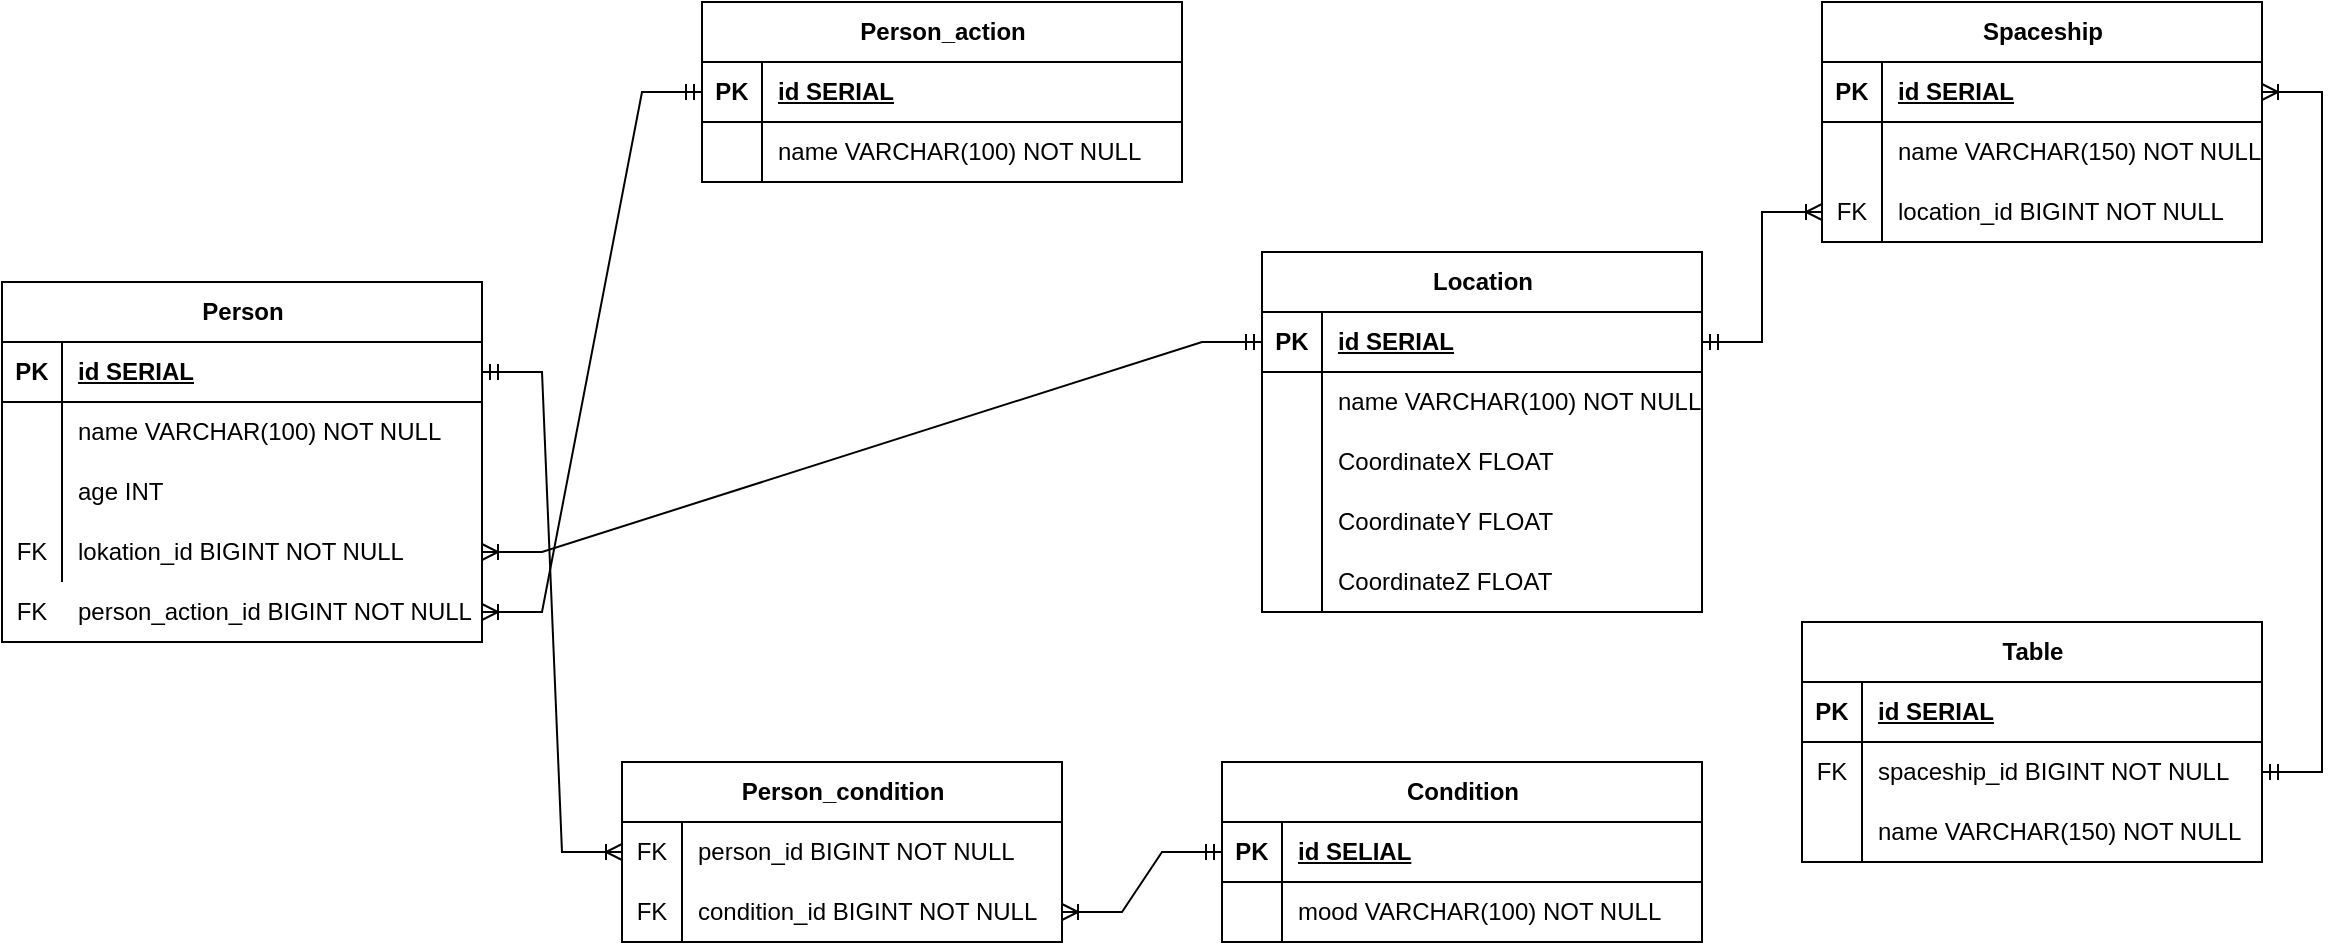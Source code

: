 <mxfile version="23.1.5" type="github">
  <diagram name="Страница — 1" id="gbNgQHXfN0obGpGh1D8o">
    <mxGraphModel dx="1290" dy="522" grid="1" gridSize="10" guides="1" tooltips="1" connect="1" arrows="1" fold="1" page="1" pageScale="1" pageWidth="827" pageHeight="1169" math="0" shadow="0">
      <root>
        <mxCell id="0" />
        <mxCell id="1" parent="0" />
        <mxCell id="0jb8mXrQ-xJolcGpYNKQ-1" value="Person" style="shape=table;startSize=30;container=1;collapsible=1;childLayout=tableLayout;fixedRows=1;rowLines=0;fontStyle=1;align=center;resizeLast=1;html=1;" vertex="1" parent="1">
          <mxGeometry x="30" y="160" width="240" height="180" as="geometry" />
        </mxCell>
        <mxCell id="0jb8mXrQ-xJolcGpYNKQ-2" value="" style="shape=tableRow;horizontal=0;startSize=0;swimlaneHead=0;swimlaneBody=0;fillColor=none;collapsible=0;dropTarget=0;points=[[0,0.5],[1,0.5]];portConstraint=eastwest;top=0;left=0;right=0;bottom=1;" vertex="1" parent="0jb8mXrQ-xJolcGpYNKQ-1">
          <mxGeometry y="30" width="240" height="30" as="geometry" />
        </mxCell>
        <mxCell id="0jb8mXrQ-xJolcGpYNKQ-3" value="PK" style="shape=partialRectangle;connectable=0;fillColor=none;top=0;left=0;bottom=0;right=0;fontStyle=1;overflow=hidden;whiteSpace=wrap;html=1;" vertex="1" parent="0jb8mXrQ-xJolcGpYNKQ-2">
          <mxGeometry width="30" height="30" as="geometry">
            <mxRectangle width="30" height="30" as="alternateBounds" />
          </mxGeometry>
        </mxCell>
        <mxCell id="0jb8mXrQ-xJolcGpYNKQ-4" value="id SERIAL" style="shape=partialRectangle;connectable=0;fillColor=none;top=0;left=0;bottom=0;right=0;align=left;spacingLeft=6;fontStyle=5;overflow=hidden;whiteSpace=wrap;html=1;" vertex="1" parent="0jb8mXrQ-xJolcGpYNKQ-2">
          <mxGeometry x="30" width="210" height="30" as="geometry">
            <mxRectangle width="210" height="30" as="alternateBounds" />
          </mxGeometry>
        </mxCell>
        <mxCell id="0jb8mXrQ-xJolcGpYNKQ-5" value="" style="shape=tableRow;horizontal=0;startSize=0;swimlaneHead=0;swimlaneBody=0;fillColor=none;collapsible=0;dropTarget=0;points=[[0,0.5],[1,0.5]];portConstraint=eastwest;top=0;left=0;right=0;bottom=0;" vertex="1" parent="0jb8mXrQ-xJolcGpYNKQ-1">
          <mxGeometry y="60" width="240" height="30" as="geometry" />
        </mxCell>
        <mxCell id="0jb8mXrQ-xJolcGpYNKQ-6" value="" style="shape=partialRectangle;connectable=0;fillColor=none;top=0;left=0;bottom=0;right=0;editable=1;overflow=hidden;whiteSpace=wrap;html=1;" vertex="1" parent="0jb8mXrQ-xJolcGpYNKQ-5">
          <mxGeometry width="30" height="30" as="geometry">
            <mxRectangle width="30" height="30" as="alternateBounds" />
          </mxGeometry>
        </mxCell>
        <mxCell id="0jb8mXrQ-xJolcGpYNKQ-7" value="name VARCHAR(100) NOT NULL" style="shape=partialRectangle;connectable=0;fillColor=none;top=0;left=0;bottom=0;right=0;align=left;spacingLeft=6;overflow=hidden;whiteSpace=wrap;html=1;" vertex="1" parent="0jb8mXrQ-xJolcGpYNKQ-5">
          <mxGeometry x="30" width="210" height="30" as="geometry">
            <mxRectangle width="210" height="30" as="alternateBounds" />
          </mxGeometry>
        </mxCell>
        <mxCell id="0jb8mXrQ-xJolcGpYNKQ-8" value="" style="shape=tableRow;horizontal=0;startSize=0;swimlaneHead=0;swimlaneBody=0;fillColor=none;collapsible=0;dropTarget=0;points=[[0,0.5],[1,0.5]];portConstraint=eastwest;top=0;left=0;right=0;bottom=0;" vertex="1" parent="0jb8mXrQ-xJolcGpYNKQ-1">
          <mxGeometry y="90" width="240" height="30" as="geometry" />
        </mxCell>
        <mxCell id="0jb8mXrQ-xJolcGpYNKQ-9" value="" style="shape=partialRectangle;connectable=0;fillColor=none;top=0;left=0;bottom=0;right=0;editable=1;overflow=hidden;whiteSpace=wrap;html=1;" vertex="1" parent="0jb8mXrQ-xJolcGpYNKQ-8">
          <mxGeometry width="30" height="30" as="geometry">
            <mxRectangle width="30" height="30" as="alternateBounds" />
          </mxGeometry>
        </mxCell>
        <mxCell id="0jb8mXrQ-xJolcGpYNKQ-10" value="age INT" style="shape=partialRectangle;connectable=0;fillColor=none;top=0;left=0;bottom=0;right=0;align=left;spacingLeft=6;overflow=hidden;whiteSpace=wrap;html=1;" vertex="1" parent="0jb8mXrQ-xJolcGpYNKQ-8">
          <mxGeometry x="30" width="210" height="30" as="geometry">
            <mxRectangle width="210" height="30" as="alternateBounds" />
          </mxGeometry>
        </mxCell>
        <mxCell id="0jb8mXrQ-xJolcGpYNKQ-11" value="" style="shape=tableRow;horizontal=0;startSize=0;swimlaneHead=0;swimlaneBody=0;fillColor=none;collapsible=0;dropTarget=0;points=[[0,0.5],[1,0.5]];portConstraint=eastwest;top=0;left=0;right=0;bottom=0;" vertex="1" parent="0jb8mXrQ-xJolcGpYNKQ-1">
          <mxGeometry y="120" width="240" height="30" as="geometry" />
        </mxCell>
        <mxCell id="0jb8mXrQ-xJolcGpYNKQ-12" value="FK" style="shape=partialRectangle;connectable=0;fillColor=none;top=0;left=0;bottom=0;right=0;editable=1;overflow=hidden;whiteSpace=wrap;html=1;" vertex="1" parent="0jb8mXrQ-xJolcGpYNKQ-11">
          <mxGeometry width="30" height="30" as="geometry">
            <mxRectangle width="30" height="30" as="alternateBounds" />
          </mxGeometry>
        </mxCell>
        <mxCell id="0jb8mXrQ-xJolcGpYNKQ-13" value="lokation_id BIGINT NOT NULL" style="shape=partialRectangle;connectable=0;fillColor=none;top=0;left=0;bottom=0;right=0;align=left;spacingLeft=6;overflow=hidden;whiteSpace=wrap;html=1;" vertex="1" parent="0jb8mXrQ-xJolcGpYNKQ-11">
          <mxGeometry x="30" width="210" height="30" as="geometry">
            <mxRectangle width="210" height="30" as="alternateBounds" />
          </mxGeometry>
        </mxCell>
        <mxCell id="0jb8mXrQ-xJolcGpYNKQ-14" value="Person_action" style="shape=table;startSize=30;container=1;collapsible=1;childLayout=tableLayout;fixedRows=1;rowLines=0;fontStyle=1;align=center;resizeLast=1;html=1;" vertex="1" parent="1">
          <mxGeometry x="380" y="20" width="240" height="90" as="geometry" />
        </mxCell>
        <mxCell id="0jb8mXrQ-xJolcGpYNKQ-15" value="" style="shape=tableRow;horizontal=0;startSize=0;swimlaneHead=0;swimlaneBody=0;fillColor=none;collapsible=0;dropTarget=0;points=[[0,0.5],[1,0.5]];portConstraint=eastwest;top=0;left=0;right=0;bottom=1;" vertex="1" parent="0jb8mXrQ-xJolcGpYNKQ-14">
          <mxGeometry y="30" width="240" height="30" as="geometry" />
        </mxCell>
        <mxCell id="0jb8mXrQ-xJolcGpYNKQ-16" value="PK" style="shape=partialRectangle;connectable=0;fillColor=none;top=0;left=0;bottom=0;right=0;fontStyle=1;overflow=hidden;whiteSpace=wrap;html=1;" vertex="1" parent="0jb8mXrQ-xJolcGpYNKQ-15">
          <mxGeometry width="30" height="30" as="geometry">
            <mxRectangle width="30" height="30" as="alternateBounds" />
          </mxGeometry>
        </mxCell>
        <mxCell id="0jb8mXrQ-xJolcGpYNKQ-17" value="id SERIAL" style="shape=partialRectangle;connectable=0;fillColor=none;top=0;left=0;bottom=0;right=0;align=left;spacingLeft=6;fontStyle=5;overflow=hidden;whiteSpace=wrap;html=1;" vertex="1" parent="0jb8mXrQ-xJolcGpYNKQ-15">
          <mxGeometry x="30" width="210" height="30" as="geometry">
            <mxRectangle width="210" height="30" as="alternateBounds" />
          </mxGeometry>
        </mxCell>
        <mxCell id="0jb8mXrQ-xJolcGpYNKQ-21" value="" style="shape=tableRow;horizontal=0;startSize=0;swimlaneHead=0;swimlaneBody=0;fillColor=none;collapsible=0;dropTarget=0;points=[[0,0.5],[1,0.5]];portConstraint=eastwest;top=0;left=0;right=0;bottom=0;" vertex="1" parent="0jb8mXrQ-xJolcGpYNKQ-14">
          <mxGeometry y="60" width="240" height="30" as="geometry" />
        </mxCell>
        <mxCell id="0jb8mXrQ-xJolcGpYNKQ-22" value="" style="shape=partialRectangle;connectable=0;fillColor=none;top=0;left=0;bottom=0;right=0;editable=1;overflow=hidden;whiteSpace=wrap;html=1;" vertex="1" parent="0jb8mXrQ-xJolcGpYNKQ-21">
          <mxGeometry width="30" height="30" as="geometry">
            <mxRectangle width="30" height="30" as="alternateBounds" />
          </mxGeometry>
        </mxCell>
        <mxCell id="0jb8mXrQ-xJolcGpYNKQ-23" value="name VARCHAR(100) NOT NULL" style="shape=partialRectangle;connectable=0;fillColor=none;top=0;left=0;bottom=0;right=0;align=left;spacingLeft=6;overflow=hidden;whiteSpace=wrap;html=1;" vertex="1" parent="0jb8mXrQ-xJolcGpYNKQ-21">
          <mxGeometry x="30" width="210" height="30" as="geometry">
            <mxRectangle width="210" height="30" as="alternateBounds" />
          </mxGeometry>
        </mxCell>
        <mxCell id="0jb8mXrQ-xJolcGpYNKQ-27" value="Condition" style="shape=table;startSize=30;container=1;collapsible=1;childLayout=tableLayout;fixedRows=1;rowLines=0;fontStyle=1;align=center;resizeLast=1;html=1;" vertex="1" parent="1">
          <mxGeometry x="640" y="400" width="240" height="90" as="geometry" />
        </mxCell>
        <mxCell id="0jb8mXrQ-xJolcGpYNKQ-28" value="" style="shape=tableRow;horizontal=0;startSize=0;swimlaneHead=0;swimlaneBody=0;fillColor=none;collapsible=0;dropTarget=0;points=[[0,0.5],[1,0.5]];portConstraint=eastwest;top=0;left=0;right=0;bottom=1;" vertex="1" parent="0jb8mXrQ-xJolcGpYNKQ-27">
          <mxGeometry y="30" width="240" height="30" as="geometry" />
        </mxCell>
        <mxCell id="0jb8mXrQ-xJolcGpYNKQ-29" value="PK" style="shape=partialRectangle;connectable=0;fillColor=none;top=0;left=0;bottom=0;right=0;fontStyle=1;overflow=hidden;whiteSpace=wrap;html=1;" vertex="1" parent="0jb8mXrQ-xJolcGpYNKQ-28">
          <mxGeometry width="30" height="30" as="geometry">
            <mxRectangle width="30" height="30" as="alternateBounds" />
          </mxGeometry>
        </mxCell>
        <mxCell id="0jb8mXrQ-xJolcGpYNKQ-30" value="id SELIAL" style="shape=partialRectangle;connectable=0;fillColor=none;top=0;left=0;bottom=0;right=0;align=left;spacingLeft=6;fontStyle=5;overflow=hidden;whiteSpace=wrap;html=1;" vertex="1" parent="0jb8mXrQ-xJolcGpYNKQ-28">
          <mxGeometry x="30" width="210" height="30" as="geometry">
            <mxRectangle width="210" height="30" as="alternateBounds" />
          </mxGeometry>
        </mxCell>
        <mxCell id="0jb8mXrQ-xJolcGpYNKQ-34" value="" style="shape=tableRow;horizontal=0;startSize=0;swimlaneHead=0;swimlaneBody=0;fillColor=none;collapsible=0;dropTarget=0;points=[[0,0.5],[1,0.5]];portConstraint=eastwest;top=0;left=0;right=0;bottom=0;" vertex="1" parent="0jb8mXrQ-xJolcGpYNKQ-27">
          <mxGeometry y="60" width="240" height="30" as="geometry" />
        </mxCell>
        <mxCell id="0jb8mXrQ-xJolcGpYNKQ-35" value="" style="shape=partialRectangle;connectable=0;fillColor=none;top=0;left=0;bottom=0;right=0;editable=1;overflow=hidden;whiteSpace=wrap;html=1;" vertex="1" parent="0jb8mXrQ-xJolcGpYNKQ-34">
          <mxGeometry width="30" height="30" as="geometry">
            <mxRectangle width="30" height="30" as="alternateBounds" />
          </mxGeometry>
        </mxCell>
        <mxCell id="0jb8mXrQ-xJolcGpYNKQ-36" value="mood VARCHAR(100) NOT NULL" style="shape=partialRectangle;connectable=0;fillColor=none;top=0;left=0;bottom=0;right=0;align=left;spacingLeft=6;overflow=hidden;whiteSpace=wrap;html=1;" vertex="1" parent="0jb8mXrQ-xJolcGpYNKQ-34">
          <mxGeometry x="30" width="210" height="30" as="geometry">
            <mxRectangle width="210" height="30" as="alternateBounds" />
          </mxGeometry>
        </mxCell>
        <mxCell id="0jb8mXrQ-xJolcGpYNKQ-43" value="Location" style="shape=table;startSize=30;container=1;collapsible=1;childLayout=tableLayout;fixedRows=1;rowLines=0;fontStyle=1;align=center;resizeLast=1;html=1;" vertex="1" parent="1">
          <mxGeometry x="660" y="145" width="220" height="180" as="geometry" />
        </mxCell>
        <mxCell id="0jb8mXrQ-xJolcGpYNKQ-44" value="" style="shape=tableRow;horizontal=0;startSize=0;swimlaneHead=0;swimlaneBody=0;fillColor=none;collapsible=0;dropTarget=0;points=[[0,0.5],[1,0.5]];portConstraint=eastwest;top=0;left=0;right=0;bottom=1;" vertex="1" parent="0jb8mXrQ-xJolcGpYNKQ-43">
          <mxGeometry y="30" width="220" height="30" as="geometry" />
        </mxCell>
        <mxCell id="0jb8mXrQ-xJolcGpYNKQ-45" value="PK" style="shape=partialRectangle;connectable=0;fillColor=none;top=0;left=0;bottom=0;right=0;fontStyle=1;overflow=hidden;whiteSpace=wrap;html=1;" vertex="1" parent="0jb8mXrQ-xJolcGpYNKQ-44">
          <mxGeometry width="30" height="30" as="geometry">
            <mxRectangle width="30" height="30" as="alternateBounds" />
          </mxGeometry>
        </mxCell>
        <mxCell id="0jb8mXrQ-xJolcGpYNKQ-46" value="id SERIAL" style="shape=partialRectangle;connectable=0;fillColor=none;top=0;left=0;bottom=0;right=0;align=left;spacingLeft=6;fontStyle=5;overflow=hidden;whiteSpace=wrap;html=1;" vertex="1" parent="0jb8mXrQ-xJolcGpYNKQ-44">
          <mxGeometry x="30" width="190" height="30" as="geometry">
            <mxRectangle width="190" height="30" as="alternateBounds" />
          </mxGeometry>
        </mxCell>
        <mxCell id="0jb8mXrQ-xJolcGpYNKQ-47" value="" style="shape=tableRow;horizontal=0;startSize=0;swimlaneHead=0;swimlaneBody=0;fillColor=none;collapsible=0;dropTarget=0;points=[[0,0.5],[1,0.5]];portConstraint=eastwest;top=0;left=0;right=0;bottom=0;" vertex="1" parent="0jb8mXrQ-xJolcGpYNKQ-43">
          <mxGeometry y="60" width="220" height="30" as="geometry" />
        </mxCell>
        <mxCell id="0jb8mXrQ-xJolcGpYNKQ-48" value="" style="shape=partialRectangle;connectable=0;fillColor=none;top=0;left=0;bottom=0;right=0;editable=1;overflow=hidden;whiteSpace=wrap;html=1;" vertex="1" parent="0jb8mXrQ-xJolcGpYNKQ-47">
          <mxGeometry width="30" height="30" as="geometry">
            <mxRectangle width="30" height="30" as="alternateBounds" />
          </mxGeometry>
        </mxCell>
        <mxCell id="0jb8mXrQ-xJolcGpYNKQ-49" value="name VARCHAR(100) NOT NULL" style="shape=partialRectangle;connectable=0;fillColor=none;top=0;left=0;bottom=0;right=0;align=left;spacingLeft=6;overflow=hidden;whiteSpace=wrap;html=1;" vertex="1" parent="0jb8mXrQ-xJolcGpYNKQ-47">
          <mxGeometry x="30" width="190" height="30" as="geometry">
            <mxRectangle width="190" height="30" as="alternateBounds" />
          </mxGeometry>
        </mxCell>
        <mxCell id="0jb8mXrQ-xJolcGpYNKQ-50" value="" style="shape=tableRow;horizontal=0;startSize=0;swimlaneHead=0;swimlaneBody=0;fillColor=none;collapsible=0;dropTarget=0;points=[[0,0.5],[1,0.5]];portConstraint=eastwest;top=0;left=0;right=0;bottom=0;" vertex="1" parent="0jb8mXrQ-xJolcGpYNKQ-43">
          <mxGeometry y="90" width="220" height="30" as="geometry" />
        </mxCell>
        <mxCell id="0jb8mXrQ-xJolcGpYNKQ-51" value="" style="shape=partialRectangle;connectable=0;fillColor=none;top=0;left=0;bottom=0;right=0;editable=1;overflow=hidden;whiteSpace=wrap;html=1;" vertex="1" parent="0jb8mXrQ-xJolcGpYNKQ-50">
          <mxGeometry width="30" height="30" as="geometry">
            <mxRectangle width="30" height="30" as="alternateBounds" />
          </mxGeometry>
        </mxCell>
        <mxCell id="0jb8mXrQ-xJolcGpYNKQ-52" value="CoordinateX FLOAT" style="shape=partialRectangle;connectable=0;fillColor=none;top=0;left=0;bottom=0;right=0;align=left;spacingLeft=6;overflow=hidden;whiteSpace=wrap;html=1;" vertex="1" parent="0jb8mXrQ-xJolcGpYNKQ-50">
          <mxGeometry x="30" width="190" height="30" as="geometry">
            <mxRectangle width="190" height="30" as="alternateBounds" />
          </mxGeometry>
        </mxCell>
        <mxCell id="0jb8mXrQ-xJolcGpYNKQ-53" value="" style="shape=tableRow;horizontal=0;startSize=0;swimlaneHead=0;swimlaneBody=0;fillColor=none;collapsible=0;dropTarget=0;points=[[0,0.5],[1,0.5]];portConstraint=eastwest;top=0;left=0;right=0;bottom=0;" vertex="1" parent="0jb8mXrQ-xJolcGpYNKQ-43">
          <mxGeometry y="120" width="220" height="30" as="geometry" />
        </mxCell>
        <mxCell id="0jb8mXrQ-xJolcGpYNKQ-54" value="" style="shape=partialRectangle;connectable=0;fillColor=none;top=0;left=0;bottom=0;right=0;editable=1;overflow=hidden;whiteSpace=wrap;html=1;" vertex="1" parent="0jb8mXrQ-xJolcGpYNKQ-53">
          <mxGeometry width="30" height="30" as="geometry">
            <mxRectangle width="30" height="30" as="alternateBounds" />
          </mxGeometry>
        </mxCell>
        <mxCell id="0jb8mXrQ-xJolcGpYNKQ-55" value="CoordinateY FLOAT" style="shape=partialRectangle;connectable=0;fillColor=none;top=0;left=0;bottom=0;right=0;align=left;spacingLeft=6;overflow=hidden;whiteSpace=wrap;html=1;" vertex="1" parent="0jb8mXrQ-xJolcGpYNKQ-53">
          <mxGeometry x="30" width="190" height="30" as="geometry">
            <mxRectangle width="190" height="30" as="alternateBounds" />
          </mxGeometry>
        </mxCell>
        <mxCell id="0jb8mXrQ-xJolcGpYNKQ-78" value="" style="shape=tableRow;horizontal=0;startSize=0;swimlaneHead=0;swimlaneBody=0;fillColor=none;collapsible=0;dropTarget=0;points=[[0,0.5],[1,0.5]];portConstraint=eastwest;top=0;left=0;right=0;bottom=0;" vertex="1" parent="0jb8mXrQ-xJolcGpYNKQ-43">
          <mxGeometry y="150" width="220" height="30" as="geometry" />
        </mxCell>
        <mxCell id="0jb8mXrQ-xJolcGpYNKQ-79" value="" style="shape=partialRectangle;connectable=0;fillColor=none;top=0;left=0;bottom=0;right=0;fontStyle=0;overflow=hidden;whiteSpace=wrap;html=1;" vertex="1" parent="0jb8mXrQ-xJolcGpYNKQ-78">
          <mxGeometry width="30" height="30" as="geometry">
            <mxRectangle width="30" height="30" as="alternateBounds" />
          </mxGeometry>
        </mxCell>
        <mxCell id="0jb8mXrQ-xJolcGpYNKQ-80" value="CoordinateZ FLOAT" style="shape=partialRectangle;connectable=0;fillColor=none;top=0;left=0;bottom=0;right=0;align=left;spacingLeft=6;fontStyle=0;overflow=hidden;whiteSpace=wrap;html=1;" vertex="1" parent="0jb8mXrQ-xJolcGpYNKQ-78">
          <mxGeometry x="30" width="190" height="30" as="geometry">
            <mxRectangle width="190" height="30" as="alternateBounds" />
          </mxGeometry>
        </mxCell>
        <mxCell id="0jb8mXrQ-xJolcGpYNKQ-98" value="" style="edgeStyle=entityRelationEdgeStyle;fontSize=12;html=1;endArrow=ERoneToMany;startArrow=ERmandOne;rounded=0;exitX=0;exitY=0.5;exitDx=0;exitDy=0;entryX=1;entryY=0.5;entryDx=0;entryDy=0;" edge="1" parent="1" source="0jb8mXrQ-xJolcGpYNKQ-44" target="0jb8mXrQ-xJolcGpYNKQ-11">
          <mxGeometry width="100" height="100" relative="1" as="geometry">
            <mxPoint x="400" y="420" as="sourcePoint" />
            <mxPoint x="500" y="320" as="targetPoint" />
          </mxGeometry>
        </mxCell>
        <mxCell id="0jb8mXrQ-xJolcGpYNKQ-99" value="Spaceship" style="shape=table;startSize=30;container=1;collapsible=1;childLayout=tableLayout;fixedRows=1;rowLines=0;fontStyle=1;align=center;resizeLast=1;html=1;" vertex="1" parent="1">
          <mxGeometry x="940" y="20" width="220" height="120" as="geometry" />
        </mxCell>
        <mxCell id="0jb8mXrQ-xJolcGpYNKQ-100" value="" style="shape=tableRow;horizontal=0;startSize=0;swimlaneHead=0;swimlaneBody=0;fillColor=none;collapsible=0;dropTarget=0;points=[[0,0.5],[1,0.5]];portConstraint=eastwest;top=0;left=0;right=0;bottom=1;" vertex="1" parent="0jb8mXrQ-xJolcGpYNKQ-99">
          <mxGeometry y="30" width="220" height="30" as="geometry" />
        </mxCell>
        <mxCell id="0jb8mXrQ-xJolcGpYNKQ-101" value="PK" style="shape=partialRectangle;connectable=0;fillColor=none;top=0;left=0;bottom=0;right=0;fontStyle=1;overflow=hidden;whiteSpace=wrap;html=1;" vertex="1" parent="0jb8mXrQ-xJolcGpYNKQ-100">
          <mxGeometry width="30" height="30" as="geometry">
            <mxRectangle width="30" height="30" as="alternateBounds" />
          </mxGeometry>
        </mxCell>
        <mxCell id="0jb8mXrQ-xJolcGpYNKQ-102" value="id SERIAL" style="shape=partialRectangle;connectable=0;fillColor=none;top=0;left=0;bottom=0;right=0;align=left;spacingLeft=6;fontStyle=5;overflow=hidden;whiteSpace=wrap;html=1;" vertex="1" parent="0jb8mXrQ-xJolcGpYNKQ-100">
          <mxGeometry x="30" width="190" height="30" as="geometry">
            <mxRectangle width="190" height="30" as="alternateBounds" />
          </mxGeometry>
        </mxCell>
        <mxCell id="0jb8mXrQ-xJolcGpYNKQ-103" value="" style="shape=tableRow;horizontal=0;startSize=0;swimlaneHead=0;swimlaneBody=0;fillColor=none;collapsible=0;dropTarget=0;points=[[0,0.5],[1,0.5]];portConstraint=eastwest;top=0;left=0;right=0;bottom=0;" vertex="1" parent="0jb8mXrQ-xJolcGpYNKQ-99">
          <mxGeometry y="60" width="220" height="30" as="geometry" />
        </mxCell>
        <mxCell id="0jb8mXrQ-xJolcGpYNKQ-104" value="" style="shape=partialRectangle;connectable=0;fillColor=none;top=0;left=0;bottom=0;right=0;editable=1;overflow=hidden;whiteSpace=wrap;html=1;" vertex="1" parent="0jb8mXrQ-xJolcGpYNKQ-103">
          <mxGeometry width="30" height="30" as="geometry">
            <mxRectangle width="30" height="30" as="alternateBounds" />
          </mxGeometry>
        </mxCell>
        <mxCell id="0jb8mXrQ-xJolcGpYNKQ-105" value="name VARCHAR(150) NOT NULL" style="shape=partialRectangle;connectable=0;fillColor=none;top=0;left=0;bottom=0;right=0;align=left;spacingLeft=6;overflow=hidden;whiteSpace=wrap;html=1;" vertex="1" parent="0jb8mXrQ-xJolcGpYNKQ-103">
          <mxGeometry x="30" width="190" height="30" as="geometry">
            <mxRectangle width="190" height="30" as="alternateBounds" />
          </mxGeometry>
        </mxCell>
        <mxCell id="0jb8mXrQ-xJolcGpYNKQ-106" value="" style="shape=tableRow;horizontal=0;startSize=0;swimlaneHead=0;swimlaneBody=0;fillColor=none;collapsible=0;dropTarget=0;points=[[0,0.5],[1,0.5]];portConstraint=eastwest;top=0;left=0;right=0;bottom=0;" vertex="1" parent="0jb8mXrQ-xJolcGpYNKQ-99">
          <mxGeometry y="90" width="220" height="30" as="geometry" />
        </mxCell>
        <mxCell id="0jb8mXrQ-xJolcGpYNKQ-107" value="FK" style="shape=partialRectangle;connectable=0;fillColor=none;top=0;left=0;bottom=0;right=0;editable=1;overflow=hidden;whiteSpace=wrap;html=1;" vertex="1" parent="0jb8mXrQ-xJolcGpYNKQ-106">
          <mxGeometry width="30" height="30" as="geometry">
            <mxRectangle width="30" height="30" as="alternateBounds" />
          </mxGeometry>
        </mxCell>
        <mxCell id="0jb8mXrQ-xJolcGpYNKQ-108" value="location_id BIGINT NOT NULL" style="shape=partialRectangle;connectable=0;fillColor=none;top=0;left=0;bottom=0;right=0;align=left;spacingLeft=6;overflow=hidden;whiteSpace=wrap;html=1;" vertex="1" parent="0jb8mXrQ-xJolcGpYNKQ-106">
          <mxGeometry x="30" width="190" height="30" as="geometry">
            <mxRectangle width="190" height="30" as="alternateBounds" />
          </mxGeometry>
        </mxCell>
        <mxCell id="0jb8mXrQ-xJolcGpYNKQ-112" value="" style="edgeStyle=entityRelationEdgeStyle;fontSize=12;html=1;endArrow=ERoneToMany;startArrow=ERmandOne;rounded=0;exitX=1;exitY=0.5;exitDx=0;exitDy=0;entryX=0;entryY=0.5;entryDx=0;entryDy=0;" edge="1" parent="1" source="0jb8mXrQ-xJolcGpYNKQ-44" target="0jb8mXrQ-xJolcGpYNKQ-106">
          <mxGeometry width="100" height="100" relative="1" as="geometry">
            <mxPoint x="830" y="240" as="sourcePoint" />
            <mxPoint x="930" y="140" as="targetPoint" />
          </mxGeometry>
        </mxCell>
        <mxCell id="0jb8mXrQ-xJolcGpYNKQ-113" value="Table" style="shape=table;startSize=30;container=1;collapsible=1;childLayout=tableLayout;fixedRows=1;rowLines=0;fontStyle=1;align=center;resizeLast=1;html=1;" vertex="1" parent="1">
          <mxGeometry x="930" y="330" width="230" height="120" as="geometry" />
        </mxCell>
        <mxCell id="0jb8mXrQ-xJolcGpYNKQ-114" value="" style="shape=tableRow;horizontal=0;startSize=0;swimlaneHead=0;swimlaneBody=0;fillColor=none;collapsible=0;dropTarget=0;points=[[0,0.5],[1,0.5]];portConstraint=eastwest;top=0;left=0;right=0;bottom=1;" vertex="1" parent="0jb8mXrQ-xJolcGpYNKQ-113">
          <mxGeometry y="30" width="230" height="30" as="geometry" />
        </mxCell>
        <mxCell id="0jb8mXrQ-xJolcGpYNKQ-115" value="PK" style="shape=partialRectangle;connectable=0;fillColor=none;top=0;left=0;bottom=0;right=0;fontStyle=1;overflow=hidden;whiteSpace=wrap;html=1;" vertex="1" parent="0jb8mXrQ-xJolcGpYNKQ-114">
          <mxGeometry width="30" height="30" as="geometry">
            <mxRectangle width="30" height="30" as="alternateBounds" />
          </mxGeometry>
        </mxCell>
        <mxCell id="0jb8mXrQ-xJolcGpYNKQ-116" value="id SERIAL" style="shape=partialRectangle;connectable=0;fillColor=none;top=0;left=0;bottom=0;right=0;align=left;spacingLeft=6;fontStyle=5;overflow=hidden;whiteSpace=wrap;html=1;" vertex="1" parent="0jb8mXrQ-xJolcGpYNKQ-114">
          <mxGeometry x="30" width="200" height="30" as="geometry">
            <mxRectangle width="200" height="30" as="alternateBounds" />
          </mxGeometry>
        </mxCell>
        <mxCell id="0jb8mXrQ-xJolcGpYNKQ-117" value="" style="shape=tableRow;horizontal=0;startSize=0;swimlaneHead=0;swimlaneBody=0;fillColor=none;collapsible=0;dropTarget=0;points=[[0,0.5],[1,0.5]];portConstraint=eastwest;top=0;left=0;right=0;bottom=0;" vertex="1" parent="0jb8mXrQ-xJolcGpYNKQ-113">
          <mxGeometry y="60" width="230" height="30" as="geometry" />
        </mxCell>
        <mxCell id="0jb8mXrQ-xJolcGpYNKQ-118" value="FK" style="shape=partialRectangle;connectable=0;fillColor=none;top=0;left=0;bottom=0;right=0;editable=1;overflow=hidden;whiteSpace=wrap;html=1;" vertex="1" parent="0jb8mXrQ-xJolcGpYNKQ-117">
          <mxGeometry width="30" height="30" as="geometry">
            <mxRectangle width="30" height="30" as="alternateBounds" />
          </mxGeometry>
        </mxCell>
        <mxCell id="0jb8mXrQ-xJolcGpYNKQ-119" value="spaceship_id BIGINT NOT NULL" style="shape=partialRectangle;connectable=0;fillColor=none;top=0;left=0;bottom=0;right=0;align=left;spacingLeft=6;overflow=hidden;whiteSpace=wrap;html=1;" vertex="1" parent="0jb8mXrQ-xJolcGpYNKQ-117">
          <mxGeometry x="30" width="200" height="30" as="geometry">
            <mxRectangle width="200" height="30" as="alternateBounds" />
          </mxGeometry>
        </mxCell>
        <mxCell id="0jb8mXrQ-xJolcGpYNKQ-120" value="" style="shape=tableRow;horizontal=0;startSize=0;swimlaneHead=0;swimlaneBody=0;fillColor=none;collapsible=0;dropTarget=0;points=[[0,0.5],[1,0.5]];portConstraint=eastwest;top=0;left=0;right=0;bottom=0;" vertex="1" parent="0jb8mXrQ-xJolcGpYNKQ-113">
          <mxGeometry y="90" width="230" height="30" as="geometry" />
        </mxCell>
        <mxCell id="0jb8mXrQ-xJolcGpYNKQ-121" value="" style="shape=partialRectangle;connectable=0;fillColor=none;top=0;left=0;bottom=0;right=0;editable=1;overflow=hidden;whiteSpace=wrap;html=1;" vertex="1" parent="0jb8mXrQ-xJolcGpYNKQ-120">
          <mxGeometry width="30" height="30" as="geometry">
            <mxRectangle width="30" height="30" as="alternateBounds" />
          </mxGeometry>
        </mxCell>
        <mxCell id="0jb8mXrQ-xJolcGpYNKQ-122" value="name VARCHAR(150) NOT NULL" style="shape=partialRectangle;connectable=0;fillColor=none;top=0;left=0;bottom=0;right=0;align=left;spacingLeft=6;overflow=hidden;whiteSpace=wrap;html=1;" vertex="1" parent="0jb8mXrQ-xJolcGpYNKQ-120">
          <mxGeometry x="30" width="200" height="30" as="geometry">
            <mxRectangle width="200" height="30" as="alternateBounds" />
          </mxGeometry>
        </mxCell>
        <mxCell id="0jb8mXrQ-xJolcGpYNKQ-126" value="" style="edgeStyle=entityRelationEdgeStyle;fontSize=12;html=1;endArrow=ERoneToMany;startArrow=ERmandOne;rounded=0;entryX=1;entryY=0.5;entryDx=0;entryDy=0;exitX=1;exitY=0.5;exitDx=0;exitDy=0;" edge="1" parent="1" source="0jb8mXrQ-xJolcGpYNKQ-117" target="0jb8mXrQ-xJolcGpYNKQ-100">
          <mxGeometry width="100" height="100" relative="1" as="geometry">
            <mxPoint x="1180" y="405" as="sourcePoint" />
            <mxPoint x="1205" y="65" as="targetPoint" />
            <Array as="points">
              <mxPoint x="1180" y="260" />
            </Array>
          </mxGeometry>
        </mxCell>
        <mxCell id="0jb8mXrQ-xJolcGpYNKQ-127" value="" style="shape=table;startSize=0;container=1;collapsible=1;childLayout=tableLayout;fixedRows=1;rowLines=0;fontStyle=0;align=center;resizeLast=1;strokeColor=none;fillColor=none;collapsible=0;" vertex="1" parent="1">
          <mxGeometry x="30" y="310" width="240" height="30" as="geometry" />
        </mxCell>
        <mxCell id="0jb8mXrQ-xJolcGpYNKQ-128" value="" style="shape=tableRow;horizontal=0;startSize=0;swimlaneHead=0;swimlaneBody=0;fillColor=none;collapsible=0;dropTarget=0;points=[[0,0.5],[1,0.5]];portConstraint=eastwest;top=0;left=0;right=0;bottom=0;" vertex="1" parent="0jb8mXrQ-xJolcGpYNKQ-127">
          <mxGeometry width="240" height="30" as="geometry" />
        </mxCell>
        <mxCell id="0jb8mXrQ-xJolcGpYNKQ-129" value="FK" style="shape=partialRectangle;connectable=0;fillColor=none;top=0;left=0;bottom=0;right=0;fontStyle=0;overflow=hidden;whiteSpace=wrap;html=1;" vertex="1" parent="0jb8mXrQ-xJolcGpYNKQ-128">
          <mxGeometry width="30.0" height="30" as="geometry">
            <mxRectangle width="30.0" height="30" as="alternateBounds" />
          </mxGeometry>
        </mxCell>
        <mxCell id="0jb8mXrQ-xJolcGpYNKQ-130" value="person_action_id BIGINT NOT NULL" style="shape=partialRectangle;connectable=0;fillColor=none;top=0;left=0;bottom=0;right=0;align=left;spacingLeft=6;fontStyle=0;overflow=hidden;whiteSpace=wrap;html=1;" vertex="1" parent="0jb8mXrQ-xJolcGpYNKQ-128">
          <mxGeometry x="30.0" width="210.0" height="30" as="geometry">
            <mxRectangle width="210.0" height="30" as="alternateBounds" />
          </mxGeometry>
        </mxCell>
        <mxCell id="0jb8mXrQ-xJolcGpYNKQ-131" value="" style="edgeStyle=entityRelationEdgeStyle;fontSize=12;html=1;endArrow=ERoneToMany;startArrow=ERmandOne;rounded=0;entryX=1;entryY=0.5;entryDx=0;entryDy=0;exitX=0;exitY=0.5;exitDx=0;exitDy=0;" edge="1" parent="1" source="0jb8mXrQ-xJolcGpYNKQ-15" target="0jb8mXrQ-xJolcGpYNKQ-128">
          <mxGeometry width="100" height="100" relative="1" as="geometry">
            <mxPoint x="314" y="270" as="sourcePoint" />
            <mxPoint x="414" y="170" as="targetPoint" />
          </mxGeometry>
        </mxCell>
        <mxCell id="0jb8mXrQ-xJolcGpYNKQ-132" value="Person_condition" style="shape=table;startSize=30;container=1;collapsible=1;childLayout=tableLayout;fixedRows=1;rowLines=0;fontStyle=1;align=center;resizeLast=1;html=1;" vertex="1" parent="1">
          <mxGeometry x="340" y="400" width="220" height="90" as="geometry" />
        </mxCell>
        <mxCell id="0jb8mXrQ-xJolcGpYNKQ-136" value="" style="shape=tableRow;horizontal=0;startSize=0;swimlaneHead=0;swimlaneBody=0;fillColor=none;collapsible=0;dropTarget=0;points=[[0,0.5],[1,0.5]];portConstraint=eastwest;top=0;left=0;right=0;bottom=0;" vertex="1" parent="0jb8mXrQ-xJolcGpYNKQ-132">
          <mxGeometry y="30" width="220" height="30" as="geometry" />
        </mxCell>
        <mxCell id="0jb8mXrQ-xJolcGpYNKQ-137" value="FK" style="shape=partialRectangle;connectable=0;fillColor=none;top=0;left=0;bottom=0;right=0;editable=1;overflow=hidden;whiteSpace=wrap;html=1;" vertex="1" parent="0jb8mXrQ-xJolcGpYNKQ-136">
          <mxGeometry width="30" height="30" as="geometry">
            <mxRectangle width="30" height="30" as="alternateBounds" />
          </mxGeometry>
        </mxCell>
        <mxCell id="0jb8mXrQ-xJolcGpYNKQ-138" value="person_id BIGINT NOT NULL" style="shape=partialRectangle;connectable=0;fillColor=none;top=0;left=0;bottom=0;right=0;align=left;spacingLeft=6;overflow=hidden;whiteSpace=wrap;html=1;" vertex="1" parent="0jb8mXrQ-xJolcGpYNKQ-136">
          <mxGeometry x="30" width="190" height="30" as="geometry">
            <mxRectangle width="190" height="30" as="alternateBounds" />
          </mxGeometry>
        </mxCell>
        <mxCell id="0jb8mXrQ-xJolcGpYNKQ-139" value="" style="shape=tableRow;horizontal=0;startSize=0;swimlaneHead=0;swimlaneBody=0;fillColor=none;collapsible=0;dropTarget=0;points=[[0,0.5],[1,0.5]];portConstraint=eastwest;top=0;left=0;right=0;bottom=0;" vertex="1" parent="0jb8mXrQ-xJolcGpYNKQ-132">
          <mxGeometry y="60" width="220" height="30" as="geometry" />
        </mxCell>
        <mxCell id="0jb8mXrQ-xJolcGpYNKQ-140" value="FK" style="shape=partialRectangle;connectable=0;fillColor=none;top=0;left=0;bottom=0;right=0;editable=1;overflow=hidden;whiteSpace=wrap;html=1;" vertex="1" parent="0jb8mXrQ-xJolcGpYNKQ-139">
          <mxGeometry width="30" height="30" as="geometry">
            <mxRectangle width="30" height="30" as="alternateBounds" />
          </mxGeometry>
        </mxCell>
        <mxCell id="0jb8mXrQ-xJolcGpYNKQ-141" value="condition_id BIGINT NOT NULL" style="shape=partialRectangle;connectable=0;fillColor=none;top=0;left=0;bottom=0;right=0;align=left;spacingLeft=6;overflow=hidden;whiteSpace=wrap;html=1;" vertex="1" parent="0jb8mXrQ-xJolcGpYNKQ-139">
          <mxGeometry x="30" width="190" height="30" as="geometry">
            <mxRectangle width="190" height="30" as="alternateBounds" />
          </mxGeometry>
        </mxCell>
        <mxCell id="0jb8mXrQ-xJolcGpYNKQ-145" value="" style="edgeStyle=entityRelationEdgeStyle;fontSize=12;html=1;endArrow=ERoneToMany;startArrow=ERmandOne;rounded=0;exitX=1;exitY=0.5;exitDx=0;exitDy=0;" edge="1" parent="1" source="0jb8mXrQ-xJolcGpYNKQ-2" target="0jb8mXrQ-xJolcGpYNKQ-136">
          <mxGeometry width="100" height="100" relative="1" as="geometry">
            <mxPoint x="250" y="490" as="sourcePoint" />
            <mxPoint x="180" y="250" as="targetPoint" />
            <Array as="points">
              <mxPoint x="340" y="325" />
            </Array>
          </mxGeometry>
        </mxCell>
        <mxCell id="0jb8mXrQ-xJolcGpYNKQ-146" value="" style="edgeStyle=entityRelationEdgeStyle;fontSize=12;html=1;endArrow=ERoneToMany;startArrow=ERmandOne;rounded=0;exitX=0;exitY=0.5;exitDx=0;exitDy=0;entryX=1;entryY=0.5;entryDx=0;entryDy=0;" edge="1" parent="1" source="0jb8mXrQ-xJolcGpYNKQ-28" target="0jb8mXrQ-xJolcGpYNKQ-139">
          <mxGeometry width="100" height="100" relative="1" as="geometry">
            <mxPoint x="550" y="355" as="sourcePoint" />
            <mxPoint x="630" y="325" as="targetPoint" />
          </mxGeometry>
        </mxCell>
      </root>
    </mxGraphModel>
  </diagram>
</mxfile>

